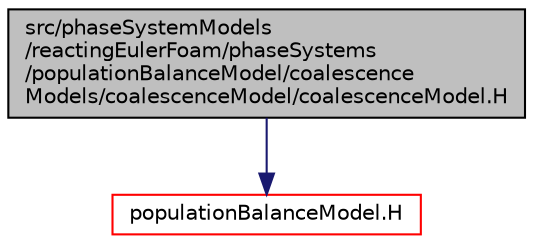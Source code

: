 digraph "src/phaseSystemModels/reactingEulerFoam/phaseSystems/populationBalanceModel/coalescenceModels/coalescenceModel/coalescenceModel.H"
{
  bgcolor="transparent";
  edge [fontname="Helvetica",fontsize="10",labelfontname="Helvetica",labelfontsize="10"];
  node [fontname="Helvetica",fontsize="10",shape=record];
  Node1 [label="src/phaseSystemModels\l/reactingEulerFoam/phaseSystems\l/populationBalanceModel/coalescence\lModels/coalescenceModel/coalescenceModel.H",height=0.2,width=0.4,color="black", fillcolor="grey75", style="filled" fontcolor="black"];
  Node1 -> Node2 [color="midnightblue",fontsize="10",style="solid",fontname="Helvetica"];
  Node2 [label="populationBalanceModel.H",height=0.2,width=0.4,color="red",URL="$populationBalanceModel_8H.html"];
}
